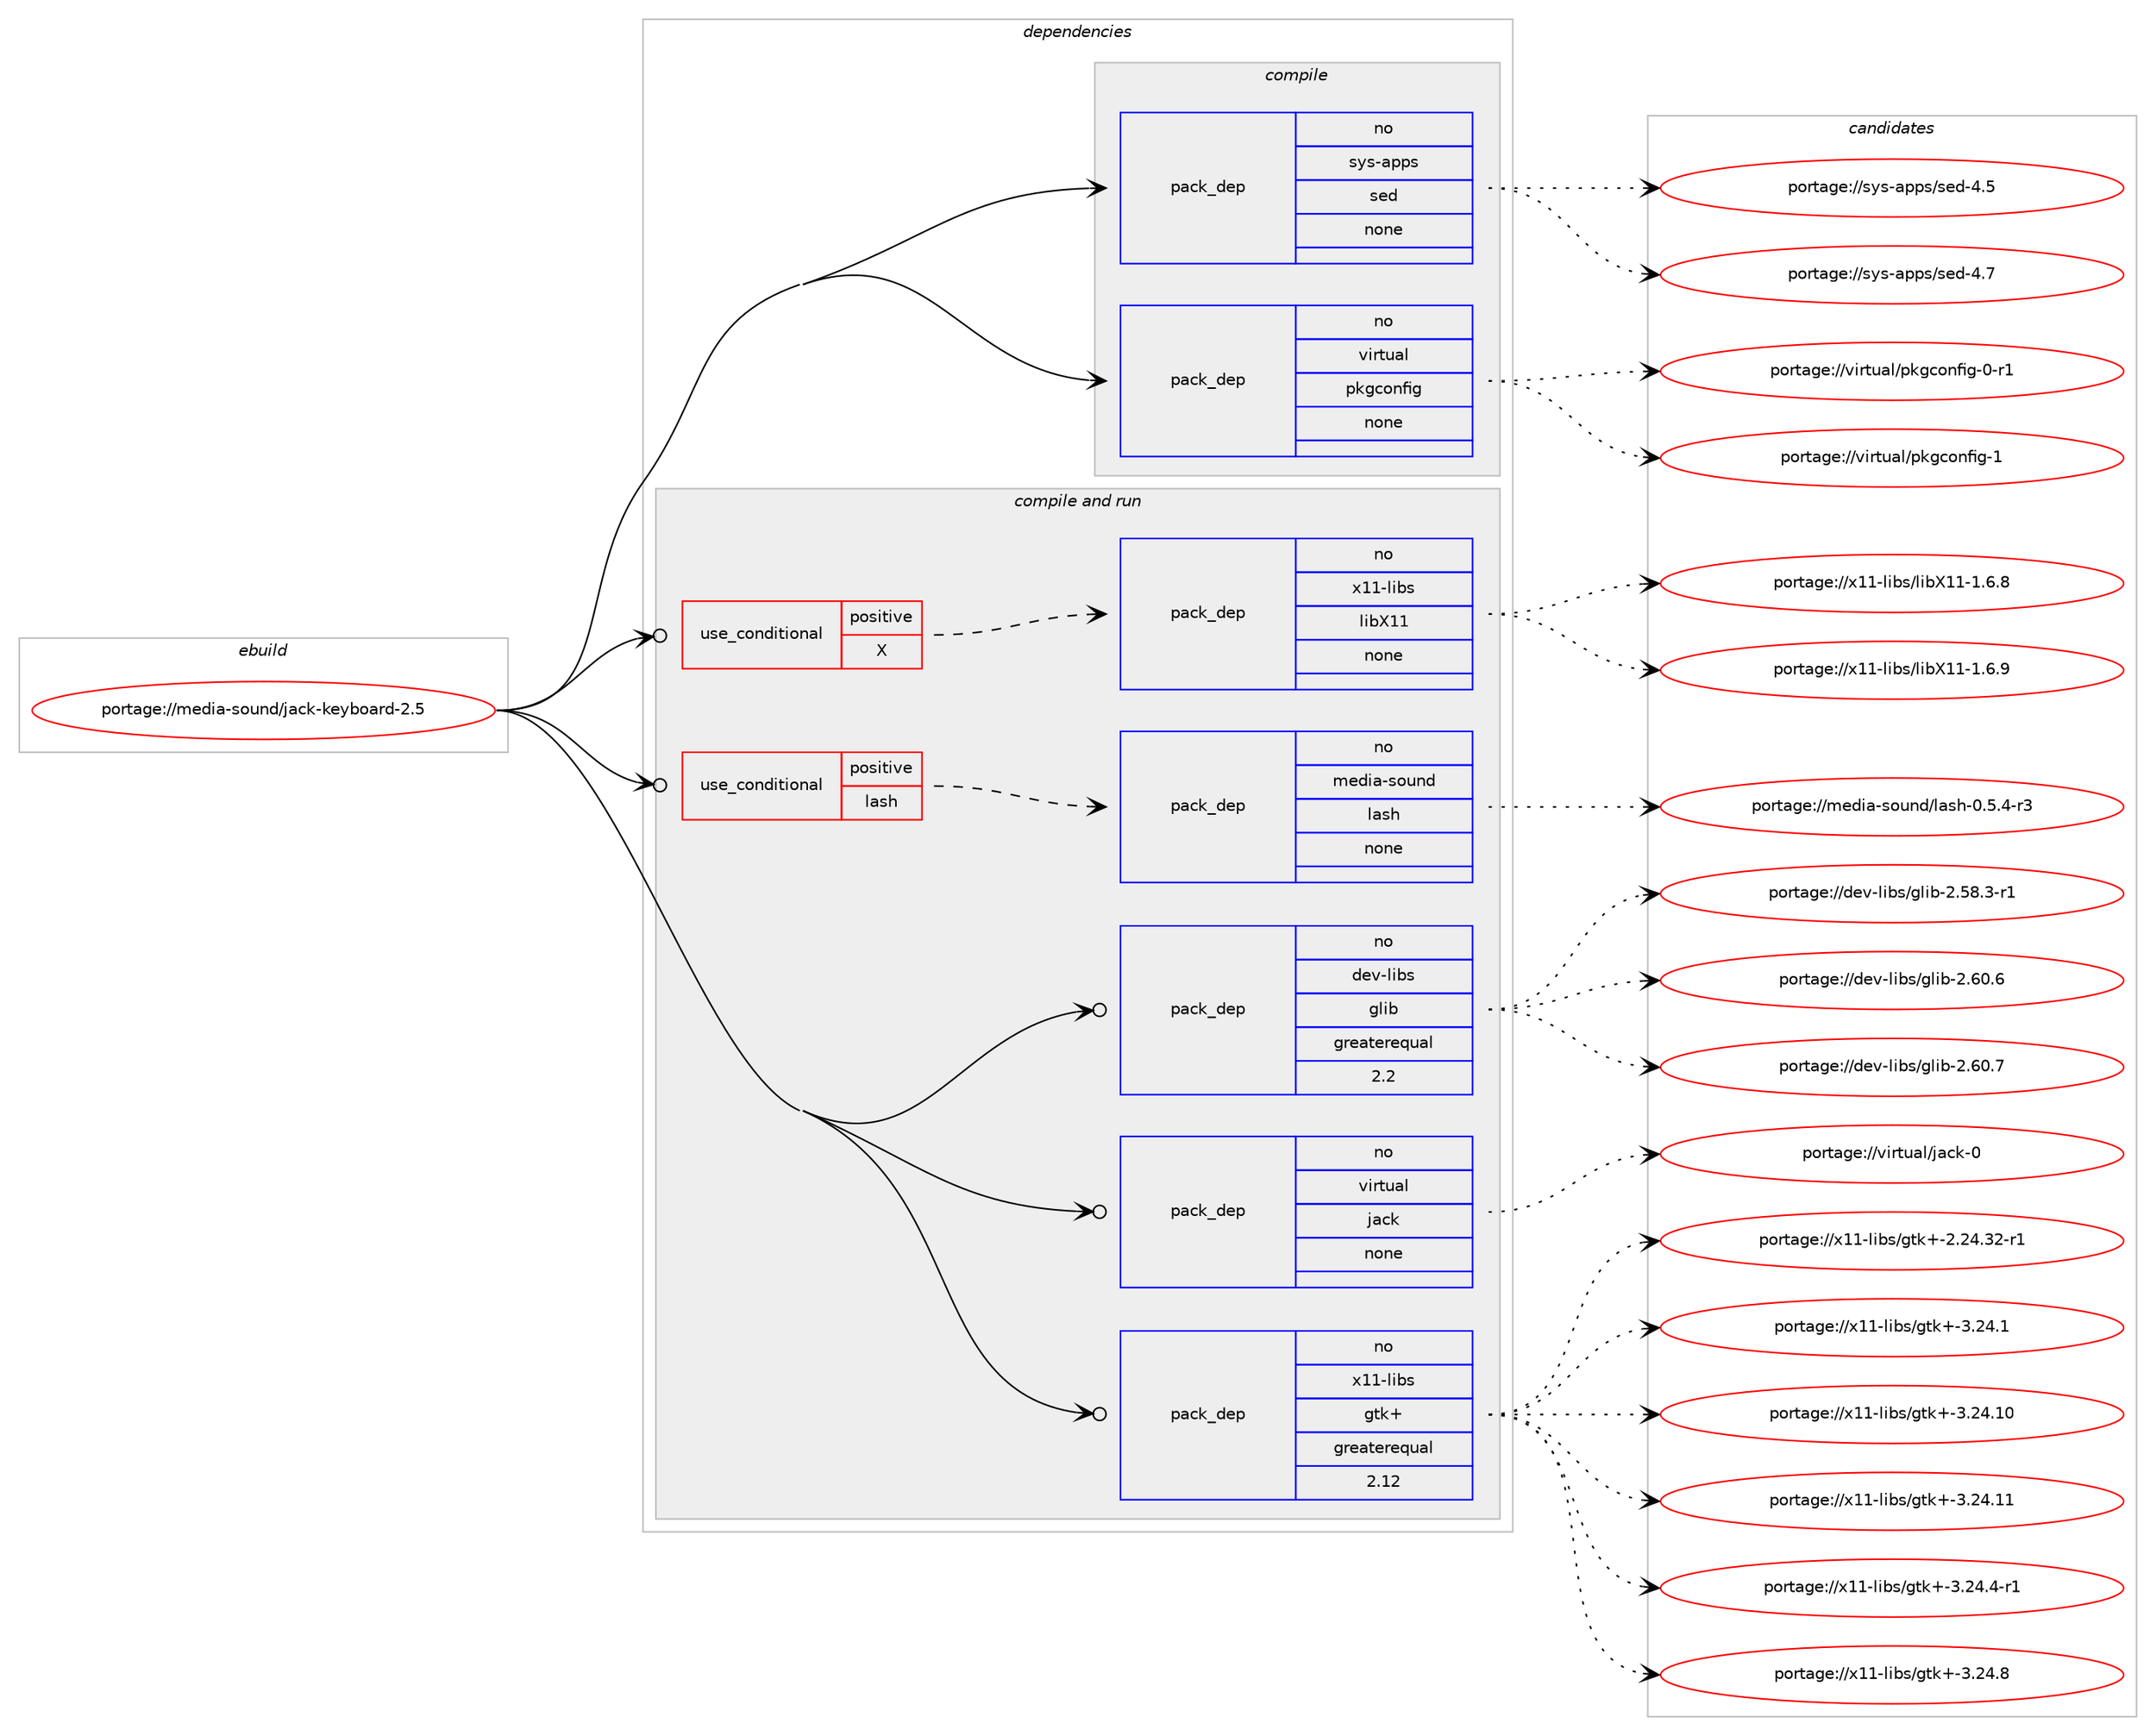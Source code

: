 digraph prolog {

# *************
# Graph options
# *************

newrank=true;
concentrate=true;
compound=true;
graph [rankdir=LR,fontname=Helvetica,fontsize=10,ranksep=1.5];#, ranksep=2.5, nodesep=0.2];
edge  [arrowhead=vee];
node  [fontname=Helvetica,fontsize=10];

# **********
# The ebuild
# **********

subgraph cluster_leftcol {
color=gray;
rank=same;
label=<<i>ebuild</i>>;
id [label="portage://media-sound/jack-keyboard-2.5", color=red, width=4, href="../media-sound/jack-keyboard-2.5.svg"];
}

# ****************
# The dependencies
# ****************

subgraph cluster_midcol {
color=gray;
label=<<i>dependencies</i>>;
subgraph cluster_compile {
fillcolor="#eeeeee";
style=filled;
label=<<i>compile</i>>;
subgraph pack244541 {
dependency332659 [label=<<TABLE BORDER="0" CELLBORDER="1" CELLSPACING="0" CELLPADDING="4" WIDTH="220"><TR><TD ROWSPAN="6" CELLPADDING="30">pack_dep</TD></TR><TR><TD WIDTH="110">no</TD></TR><TR><TD>sys-apps</TD></TR><TR><TD>sed</TD></TR><TR><TD>none</TD></TR><TR><TD></TD></TR></TABLE>>, shape=none, color=blue];
}
id:e -> dependency332659:w [weight=20,style="solid",arrowhead="vee"];
subgraph pack244542 {
dependency332660 [label=<<TABLE BORDER="0" CELLBORDER="1" CELLSPACING="0" CELLPADDING="4" WIDTH="220"><TR><TD ROWSPAN="6" CELLPADDING="30">pack_dep</TD></TR><TR><TD WIDTH="110">no</TD></TR><TR><TD>virtual</TD></TR><TR><TD>pkgconfig</TD></TR><TR><TD>none</TD></TR><TR><TD></TD></TR></TABLE>>, shape=none, color=blue];
}
id:e -> dependency332660:w [weight=20,style="solid",arrowhead="vee"];
}
subgraph cluster_compileandrun {
fillcolor="#eeeeee";
style=filled;
label=<<i>compile and run</i>>;
subgraph cond82649 {
dependency332661 [label=<<TABLE BORDER="0" CELLBORDER="1" CELLSPACING="0" CELLPADDING="4"><TR><TD ROWSPAN="3" CELLPADDING="10">use_conditional</TD></TR><TR><TD>positive</TD></TR><TR><TD>X</TD></TR></TABLE>>, shape=none, color=red];
subgraph pack244543 {
dependency332662 [label=<<TABLE BORDER="0" CELLBORDER="1" CELLSPACING="0" CELLPADDING="4" WIDTH="220"><TR><TD ROWSPAN="6" CELLPADDING="30">pack_dep</TD></TR><TR><TD WIDTH="110">no</TD></TR><TR><TD>x11-libs</TD></TR><TR><TD>libX11</TD></TR><TR><TD>none</TD></TR><TR><TD></TD></TR></TABLE>>, shape=none, color=blue];
}
dependency332661:e -> dependency332662:w [weight=20,style="dashed",arrowhead="vee"];
}
id:e -> dependency332661:w [weight=20,style="solid",arrowhead="odotvee"];
subgraph cond82650 {
dependency332663 [label=<<TABLE BORDER="0" CELLBORDER="1" CELLSPACING="0" CELLPADDING="4"><TR><TD ROWSPAN="3" CELLPADDING="10">use_conditional</TD></TR><TR><TD>positive</TD></TR><TR><TD>lash</TD></TR></TABLE>>, shape=none, color=red];
subgraph pack244544 {
dependency332664 [label=<<TABLE BORDER="0" CELLBORDER="1" CELLSPACING="0" CELLPADDING="4" WIDTH="220"><TR><TD ROWSPAN="6" CELLPADDING="30">pack_dep</TD></TR><TR><TD WIDTH="110">no</TD></TR><TR><TD>media-sound</TD></TR><TR><TD>lash</TD></TR><TR><TD>none</TD></TR><TR><TD></TD></TR></TABLE>>, shape=none, color=blue];
}
dependency332663:e -> dependency332664:w [weight=20,style="dashed",arrowhead="vee"];
}
id:e -> dependency332663:w [weight=20,style="solid",arrowhead="odotvee"];
subgraph pack244545 {
dependency332665 [label=<<TABLE BORDER="0" CELLBORDER="1" CELLSPACING="0" CELLPADDING="4" WIDTH="220"><TR><TD ROWSPAN="6" CELLPADDING="30">pack_dep</TD></TR><TR><TD WIDTH="110">no</TD></TR><TR><TD>dev-libs</TD></TR><TR><TD>glib</TD></TR><TR><TD>greaterequal</TD></TR><TR><TD>2.2</TD></TR></TABLE>>, shape=none, color=blue];
}
id:e -> dependency332665:w [weight=20,style="solid",arrowhead="odotvee"];
subgraph pack244546 {
dependency332666 [label=<<TABLE BORDER="0" CELLBORDER="1" CELLSPACING="0" CELLPADDING="4" WIDTH="220"><TR><TD ROWSPAN="6" CELLPADDING="30">pack_dep</TD></TR><TR><TD WIDTH="110">no</TD></TR><TR><TD>virtual</TD></TR><TR><TD>jack</TD></TR><TR><TD>none</TD></TR><TR><TD></TD></TR></TABLE>>, shape=none, color=blue];
}
id:e -> dependency332666:w [weight=20,style="solid",arrowhead="odotvee"];
subgraph pack244547 {
dependency332667 [label=<<TABLE BORDER="0" CELLBORDER="1" CELLSPACING="0" CELLPADDING="4" WIDTH="220"><TR><TD ROWSPAN="6" CELLPADDING="30">pack_dep</TD></TR><TR><TD WIDTH="110">no</TD></TR><TR><TD>x11-libs</TD></TR><TR><TD>gtk+</TD></TR><TR><TD>greaterequal</TD></TR><TR><TD>2.12</TD></TR></TABLE>>, shape=none, color=blue];
}
id:e -> dependency332667:w [weight=20,style="solid",arrowhead="odotvee"];
}
subgraph cluster_run {
fillcolor="#eeeeee";
style=filled;
label=<<i>run</i>>;
}
}

# **************
# The candidates
# **************

subgraph cluster_choices {
rank=same;
color=gray;
label=<<i>candidates</i>>;

subgraph choice244541 {
color=black;
nodesep=1;
choiceportage11512111545971121121154711510110045524653 [label="portage://sys-apps/sed-4.5", color=red, width=4,href="../sys-apps/sed-4.5.svg"];
choiceportage11512111545971121121154711510110045524655 [label="portage://sys-apps/sed-4.7", color=red, width=4,href="../sys-apps/sed-4.7.svg"];
dependency332659:e -> choiceportage11512111545971121121154711510110045524653:w [style=dotted,weight="100"];
dependency332659:e -> choiceportage11512111545971121121154711510110045524655:w [style=dotted,weight="100"];
}
subgraph choice244542 {
color=black;
nodesep=1;
choiceportage11810511411611797108471121071039911111010210510345484511449 [label="portage://virtual/pkgconfig-0-r1", color=red, width=4,href="../virtual/pkgconfig-0-r1.svg"];
choiceportage1181051141161179710847112107103991111101021051034549 [label="portage://virtual/pkgconfig-1", color=red, width=4,href="../virtual/pkgconfig-1.svg"];
dependency332660:e -> choiceportage11810511411611797108471121071039911111010210510345484511449:w [style=dotted,weight="100"];
dependency332660:e -> choiceportage1181051141161179710847112107103991111101021051034549:w [style=dotted,weight="100"];
}
subgraph choice244543 {
color=black;
nodesep=1;
choiceportage120494945108105981154710810598884949454946544656 [label="portage://x11-libs/libX11-1.6.8", color=red, width=4,href="../x11-libs/libX11-1.6.8.svg"];
choiceportage120494945108105981154710810598884949454946544657 [label="portage://x11-libs/libX11-1.6.9", color=red, width=4,href="../x11-libs/libX11-1.6.9.svg"];
dependency332662:e -> choiceportage120494945108105981154710810598884949454946544656:w [style=dotted,weight="100"];
dependency332662:e -> choiceportage120494945108105981154710810598884949454946544657:w [style=dotted,weight="100"];
}
subgraph choice244544 {
color=black;
nodesep=1;
choiceportage109101100105974511511111711010047108971151044548465346524511451 [label="portage://media-sound/lash-0.5.4-r3", color=red, width=4,href="../media-sound/lash-0.5.4-r3.svg"];
dependency332664:e -> choiceportage109101100105974511511111711010047108971151044548465346524511451:w [style=dotted,weight="100"];
}
subgraph choice244545 {
color=black;
nodesep=1;
choiceportage10010111845108105981154710310810598455046535646514511449 [label="portage://dev-libs/glib-2.58.3-r1", color=red, width=4,href="../dev-libs/glib-2.58.3-r1.svg"];
choiceportage1001011184510810598115471031081059845504654484654 [label="portage://dev-libs/glib-2.60.6", color=red, width=4,href="../dev-libs/glib-2.60.6.svg"];
choiceportage1001011184510810598115471031081059845504654484655 [label="portage://dev-libs/glib-2.60.7", color=red, width=4,href="../dev-libs/glib-2.60.7.svg"];
dependency332665:e -> choiceportage10010111845108105981154710310810598455046535646514511449:w [style=dotted,weight="100"];
dependency332665:e -> choiceportage1001011184510810598115471031081059845504654484654:w [style=dotted,weight="100"];
dependency332665:e -> choiceportage1001011184510810598115471031081059845504654484655:w [style=dotted,weight="100"];
}
subgraph choice244546 {
color=black;
nodesep=1;
choiceportage118105114116117971084710697991074548 [label="portage://virtual/jack-0", color=red, width=4,href="../virtual/jack-0.svg"];
dependency332666:e -> choiceportage118105114116117971084710697991074548:w [style=dotted,weight="100"];
}
subgraph choice244547 {
color=black;
nodesep=1;
choiceportage12049494510810598115471031161074345504650524651504511449 [label="portage://x11-libs/gtk+-2.24.32-r1", color=red, width=4,href="../x11-libs/gtk+-2.24.32-r1.svg"];
choiceportage12049494510810598115471031161074345514650524649 [label="portage://x11-libs/gtk+-3.24.1", color=red, width=4,href="../x11-libs/gtk+-3.24.1.svg"];
choiceportage1204949451081059811547103116107434551465052464948 [label="portage://x11-libs/gtk+-3.24.10", color=red, width=4,href="../x11-libs/gtk+-3.24.10.svg"];
choiceportage1204949451081059811547103116107434551465052464949 [label="portage://x11-libs/gtk+-3.24.11", color=red, width=4,href="../x11-libs/gtk+-3.24.11.svg"];
choiceportage120494945108105981154710311610743455146505246524511449 [label="portage://x11-libs/gtk+-3.24.4-r1", color=red, width=4,href="../x11-libs/gtk+-3.24.4-r1.svg"];
choiceportage12049494510810598115471031161074345514650524656 [label="portage://x11-libs/gtk+-3.24.8", color=red, width=4,href="../x11-libs/gtk+-3.24.8.svg"];
dependency332667:e -> choiceportage12049494510810598115471031161074345504650524651504511449:w [style=dotted,weight="100"];
dependency332667:e -> choiceportage12049494510810598115471031161074345514650524649:w [style=dotted,weight="100"];
dependency332667:e -> choiceportage1204949451081059811547103116107434551465052464948:w [style=dotted,weight="100"];
dependency332667:e -> choiceportage1204949451081059811547103116107434551465052464949:w [style=dotted,weight="100"];
dependency332667:e -> choiceportage120494945108105981154710311610743455146505246524511449:w [style=dotted,weight="100"];
dependency332667:e -> choiceportage12049494510810598115471031161074345514650524656:w [style=dotted,weight="100"];
}
}

}
